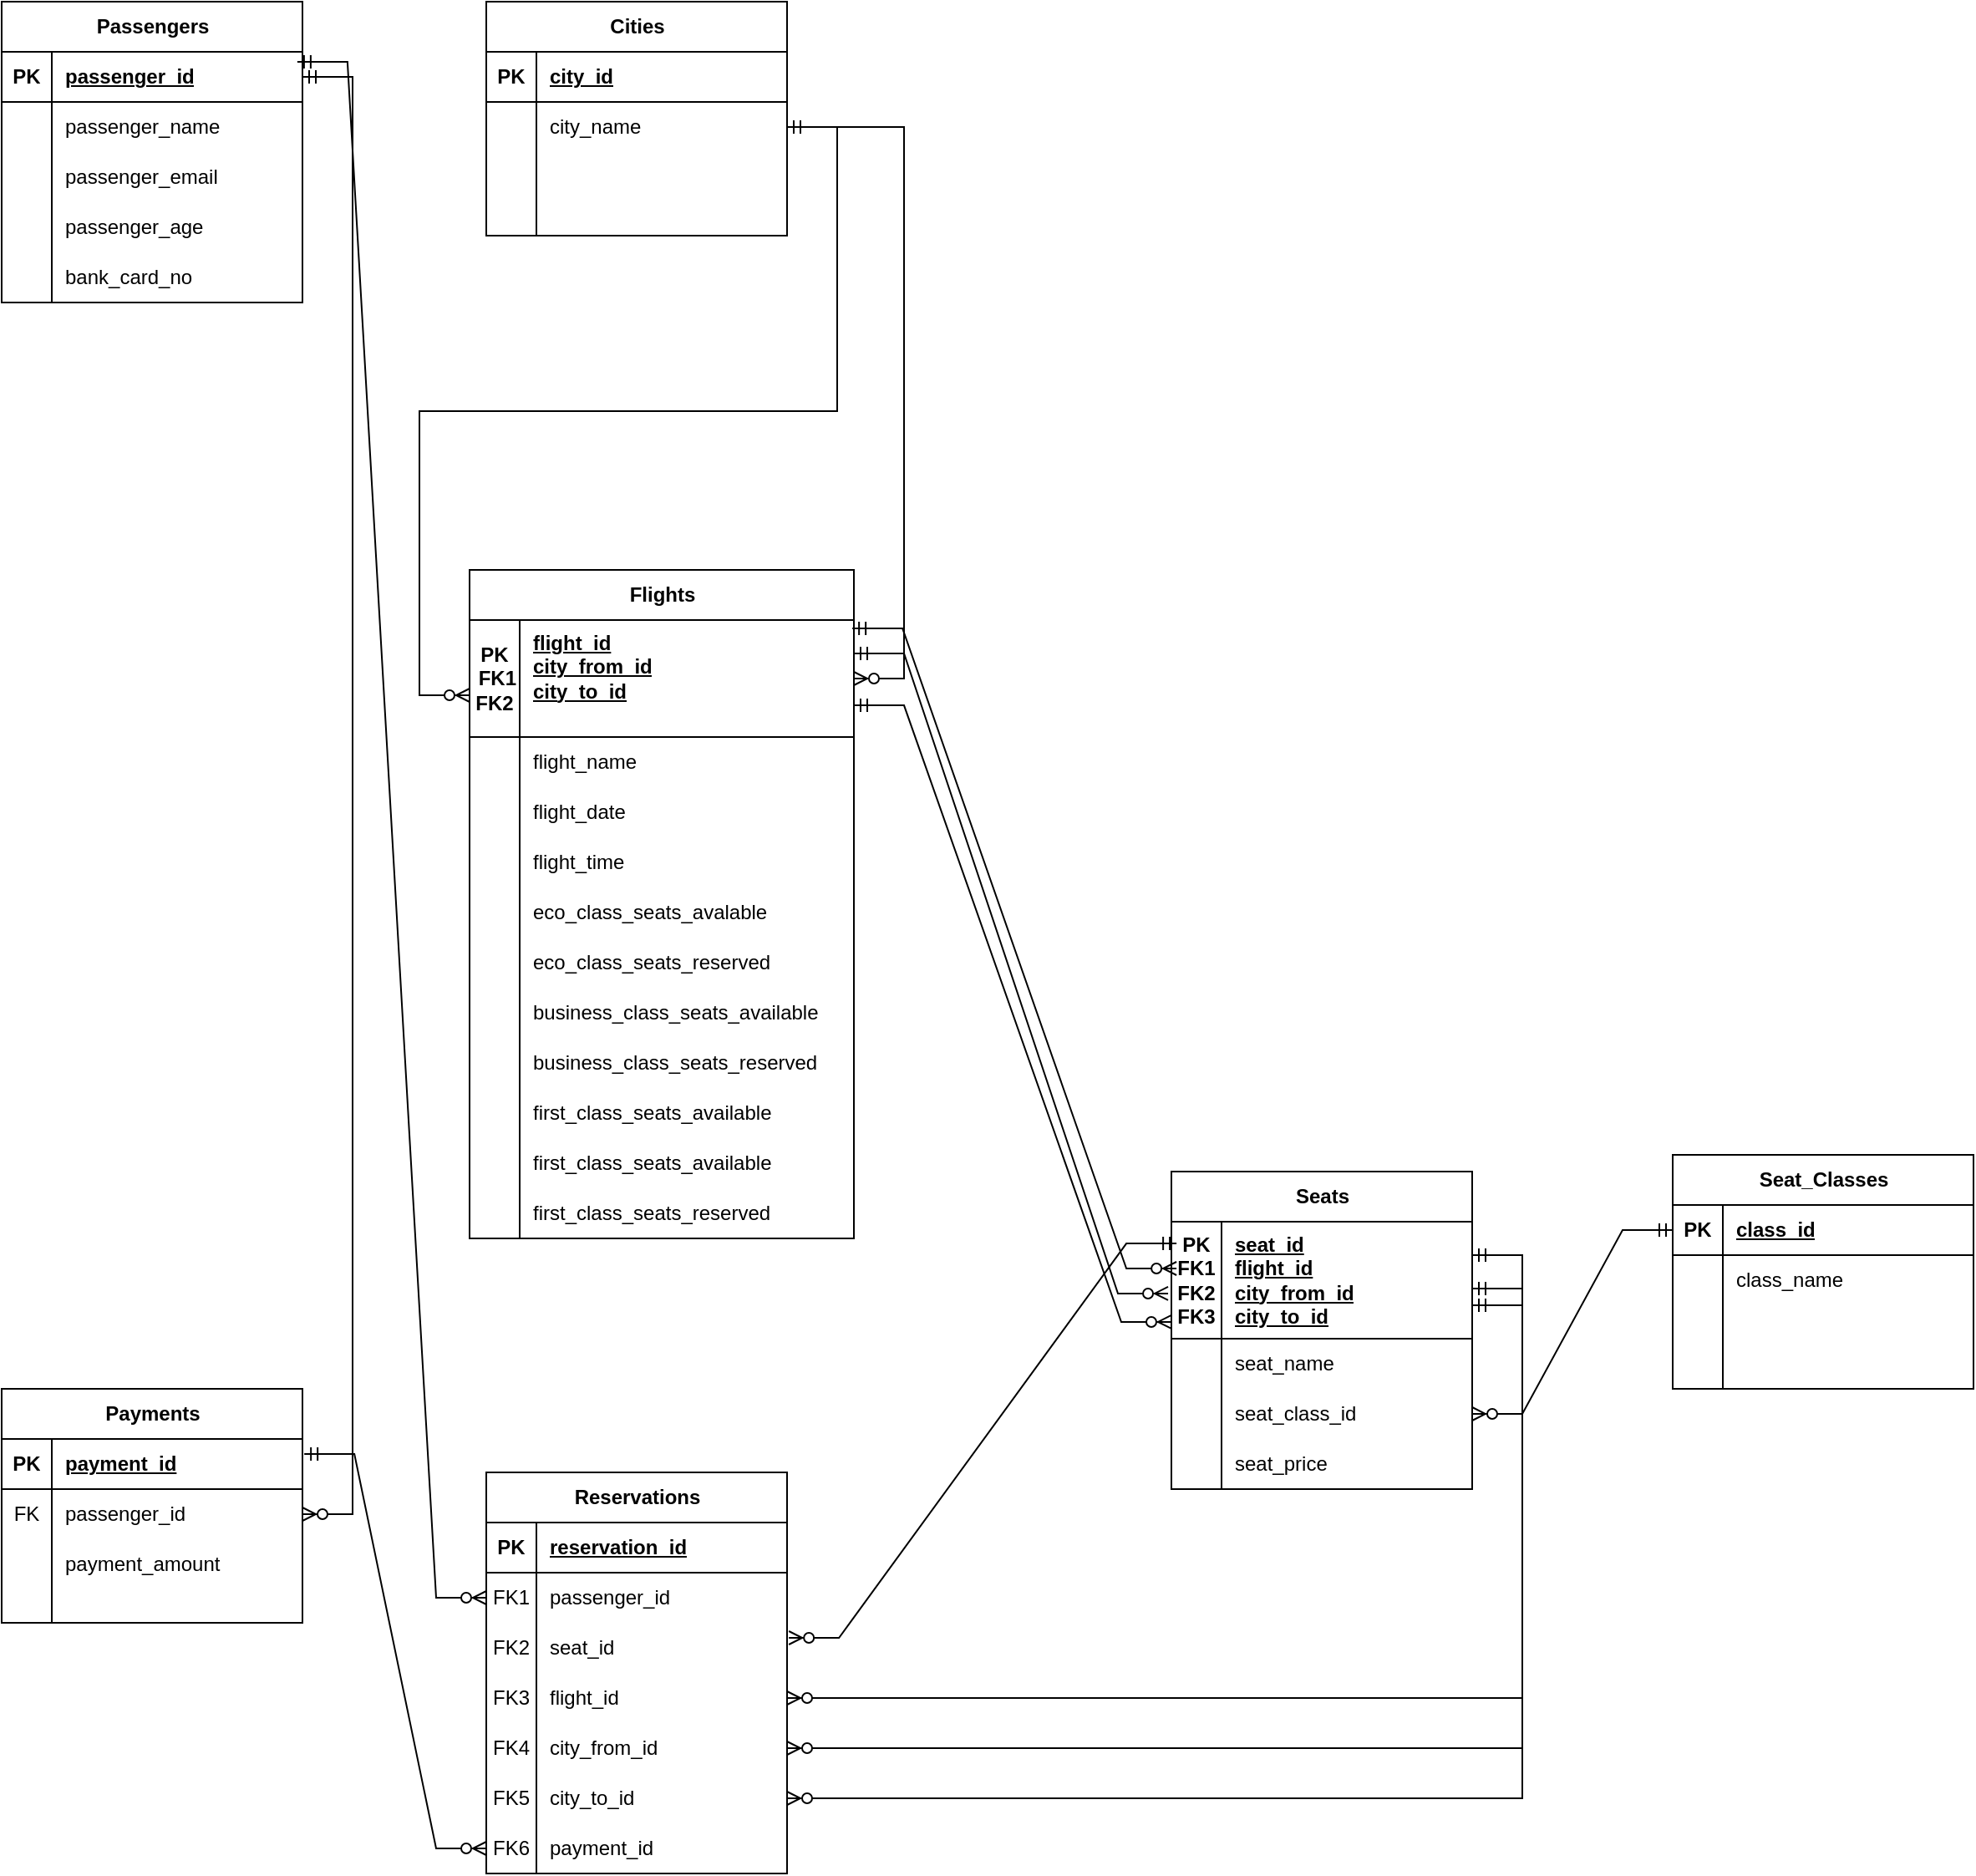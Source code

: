 <mxfile version="27.0.2">
  <diagram name="Page-1" id="3r7e3mEb0aL654JNLQP9">
    <mxGraphModel dx="872" dy="439" grid="1" gridSize="10" guides="1" tooltips="1" connect="1" arrows="1" fold="1" page="1" pageScale="1" pageWidth="850" pageHeight="1100" math="0" shadow="0">
      <root>
        <mxCell id="0" />
        <mxCell id="1" parent="0" />
        <mxCell id="s8QiMAfCmQU-UwYyHq9s-5" value="Passengers" style="shape=table;startSize=30;container=1;collapsible=1;childLayout=tableLayout;fixedRows=1;rowLines=0;fontStyle=1;align=center;resizeLast=1;html=1;" vertex="1" parent="1">
          <mxGeometry x="30" y="50" width="180" height="180" as="geometry" />
        </mxCell>
        <mxCell id="s8QiMAfCmQU-UwYyHq9s-6" value="" style="shape=tableRow;horizontal=0;startSize=0;swimlaneHead=0;swimlaneBody=0;fillColor=none;collapsible=0;dropTarget=0;points=[[0,0.5],[1,0.5]];portConstraint=eastwest;top=0;left=0;right=0;bottom=1;" vertex="1" parent="s8QiMAfCmQU-UwYyHq9s-5">
          <mxGeometry y="30" width="180" height="30" as="geometry" />
        </mxCell>
        <mxCell id="s8QiMAfCmQU-UwYyHq9s-7" value="PK" style="shape=partialRectangle;connectable=0;fillColor=none;top=0;left=0;bottom=0;right=0;fontStyle=1;overflow=hidden;whiteSpace=wrap;html=1;" vertex="1" parent="s8QiMAfCmQU-UwYyHq9s-6">
          <mxGeometry width="30" height="30" as="geometry">
            <mxRectangle width="30" height="30" as="alternateBounds" />
          </mxGeometry>
        </mxCell>
        <mxCell id="s8QiMAfCmQU-UwYyHq9s-8" value="passenger_id" style="shape=partialRectangle;connectable=0;fillColor=none;top=0;left=0;bottom=0;right=0;align=left;spacingLeft=6;fontStyle=5;overflow=hidden;whiteSpace=wrap;html=1;" vertex="1" parent="s8QiMAfCmQU-UwYyHq9s-6">
          <mxGeometry x="30" width="150" height="30" as="geometry">
            <mxRectangle width="150" height="30" as="alternateBounds" />
          </mxGeometry>
        </mxCell>
        <mxCell id="s8QiMAfCmQU-UwYyHq9s-9" value="" style="shape=tableRow;horizontal=0;startSize=0;swimlaneHead=0;swimlaneBody=0;fillColor=none;collapsible=0;dropTarget=0;points=[[0,0.5],[1,0.5]];portConstraint=eastwest;top=0;left=0;right=0;bottom=0;" vertex="1" parent="s8QiMAfCmQU-UwYyHq9s-5">
          <mxGeometry y="60" width="180" height="30" as="geometry" />
        </mxCell>
        <mxCell id="s8QiMAfCmQU-UwYyHq9s-10" value="" style="shape=partialRectangle;connectable=0;fillColor=none;top=0;left=0;bottom=0;right=0;editable=1;overflow=hidden;whiteSpace=wrap;html=1;" vertex="1" parent="s8QiMAfCmQU-UwYyHq9s-9">
          <mxGeometry width="30" height="30" as="geometry">
            <mxRectangle width="30" height="30" as="alternateBounds" />
          </mxGeometry>
        </mxCell>
        <mxCell id="s8QiMAfCmQU-UwYyHq9s-11" value="passenger_name&lt;span style=&quot;white-space: pre;&quot;&gt;&#x9;&lt;/span&gt;" style="shape=partialRectangle;connectable=0;fillColor=none;top=0;left=0;bottom=0;right=0;align=left;spacingLeft=6;overflow=hidden;whiteSpace=wrap;html=1;" vertex="1" parent="s8QiMAfCmQU-UwYyHq9s-9">
          <mxGeometry x="30" width="150" height="30" as="geometry">
            <mxRectangle width="150" height="30" as="alternateBounds" />
          </mxGeometry>
        </mxCell>
        <mxCell id="s8QiMAfCmQU-UwYyHq9s-12" value="" style="shape=tableRow;horizontal=0;startSize=0;swimlaneHead=0;swimlaneBody=0;fillColor=none;collapsible=0;dropTarget=0;points=[[0,0.5],[1,0.5]];portConstraint=eastwest;top=0;left=0;right=0;bottom=0;" vertex="1" parent="s8QiMAfCmQU-UwYyHq9s-5">
          <mxGeometry y="90" width="180" height="30" as="geometry" />
        </mxCell>
        <mxCell id="s8QiMAfCmQU-UwYyHq9s-13" value="" style="shape=partialRectangle;connectable=0;fillColor=none;top=0;left=0;bottom=0;right=0;editable=1;overflow=hidden;whiteSpace=wrap;html=1;" vertex="1" parent="s8QiMAfCmQU-UwYyHq9s-12">
          <mxGeometry width="30" height="30" as="geometry">
            <mxRectangle width="30" height="30" as="alternateBounds" />
          </mxGeometry>
        </mxCell>
        <mxCell id="s8QiMAfCmQU-UwYyHq9s-14" value="passenger_email" style="shape=partialRectangle;connectable=0;fillColor=none;top=0;left=0;bottom=0;right=0;align=left;spacingLeft=6;overflow=hidden;whiteSpace=wrap;html=1;" vertex="1" parent="s8QiMAfCmQU-UwYyHq9s-12">
          <mxGeometry x="30" width="150" height="30" as="geometry">
            <mxRectangle width="150" height="30" as="alternateBounds" />
          </mxGeometry>
        </mxCell>
        <mxCell id="s8QiMAfCmQU-UwYyHq9s-15" value="" style="shape=tableRow;horizontal=0;startSize=0;swimlaneHead=0;swimlaneBody=0;fillColor=none;collapsible=0;dropTarget=0;points=[[0,0.5],[1,0.5]];portConstraint=eastwest;top=0;left=0;right=0;bottom=0;" vertex="1" parent="s8QiMAfCmQU-UwYyHq9s-5">
          <mxGeometry y="120" width="180" height="30" as="geometry" />
        </mxCell>
        <mxCell id="s8QiMAfCmQU-UwYyHq9s-16" value="" style="shape=partialRectangle;connectable=0;fillColor=none;top=0;left=0;bottom=0;right=0;editable=1;overflow=hidden;whiteSpace=wrap;html=1;" vertex="1" parent="s8QiMAfCmQU-UwYyHq9s-15">
          <mxGeometry width="30" height="30" as="geometry">
            <mxRectangle width="30" height="30" as="alternateBounds" />
          </mxGeometry>
        </mxCell>
        <mxCell id="s8QiMAfCmQU-UwYyHq9s-17" value="passenger_age" style="shape=partialRectangle;connectable=0;fillColor=none;top=0;left=0;bottom=0;right=0;align=left;spacingLeft=6;overflow=hidden;whiteSpace=wrap;html=1;" vertex="1" parent="s8QiMAfCmQU-UwYyHq9s-15">
          <mxGeometry x="30" width="150" height="30" as="geometry">
            <mxRectangle width="150" height="30" as="alternateBounds" />
          </mxGeometry>
        </mxCell>
        <mxCell id="s8QiMAfCmQU-UwYyHq9s-18" value="" style="shape=tableRow;horizontal=0;startSize=0;swimlaneHead=0;swimlaneBody=0;fillColor=none;collapsible=0;dropTarget=0;points=[[0,0.5],[1,0.5]];portConstraint=eastwest;top=0;left=0;right=0;bottom=0;" vertex="1" parent="s8QiMAfCmQU-UwYyHq9s-5">
          <mxGeometry y="150" width="180" height="30" as="geometry" />
        </mxCell>
        <mxCell id="s8QiMAfCmQU-UwYyHq9s-19" value="" style="shape=partialRectangle;connectable=0;fillColor=none;top=0;left=0;bottom=0;right=0;editable=1;overflow=hidden;whiteSpace=wrap;html=1;" vertex="1" parent="s8QiMAfCmQU-UwYyHq9s-18">
          <mxGeometry width="30" height="30" as="geometry">
            <mxRectangle width="30" height="30" as="alternateBounds" />
          </mxGeometry>
        </mxCell>
        <mxCell id="s8QiMAfCmQU-UwYyHq9s-20" value="bank_card_no" style="shape=partialRectangle;connectable=0;fillColor=none;top=0;left=0;bottom=0;right=0;align=left;spacingLeft=6;overflow=hidden;whiteSpace=wrap;html=1;" vertex="1" parent="s8QiMAfCmQU-UwYyHq9s-18">
          <mxGeometry x="30" width="150" height="30" as="geometry">
            <mxRectangle width="150" height="30" as="alternateBounds" />
          </mxGeometry>
        </mxCell>
        <mxCell id="s8QiMAfCmQU-UwYyHq9s-21" value="Cities" style="shape=table;startSize=30;container=1;collapsible=1;childLayout=tableLayout;fixedRows=1;rowLines=0;fontStyle=1;align=center;resizeLast=1;html=1;" vertex="1" parent="1">
          <mxGeometry x="320" y="50" width="180" height="140" as="geometry" />
        </mxCell>
        <mxCell id="s8QiMAfCmQU-UwYyHq9s-22" value="" style="shape=tableRow;horizontal=0;startSize=0;swimlaneHead=0;swimlaneBody=0;fillColor=none;collapsible=0;dropTarget=0;points=[[0,0.5],[1,0.5]];portConstraint=eastwest;top=0;left=0;right=0;bottom=1;" vertex="1" parent="s8QiMAfCmQU-UwYyHq9s-21">
          <mxGeometry y="30" width="180" height="30" as="geometry" />
        </mxCell>
        <mxCell id="s8QiMAfCmQU-UwYyHq9s-23" value="PK" style="shape=partialRectangle;connectable=0;fillColor=none;top=0;left=0;bottom=0;right=0;fontStyle=1;overflow=hidden;whiteSpace=wrap;html=1;" vertex="1" parent="s8QiMAfCmQU-UwYyHq9s-22">
          <mxGeometry width="30" height="30" as="geometry">
            <mxRectangle width="30" height="30" as="alternateBounds" />
          </mxGeometry>
        </mxCell>
        <mxCell id="s8QiMAfCmQU-UwYyHq9s-24" value="city_id" style="shape=partialRectangle;connectable=0;fillColor=none;top=0;left=0;bottom=0;right=0;align=left;spacingLeft=6;fontStyle=5;overflow=hidden;whiteSpace=wrap;html=1;" vertex="1" parent="s8QiMAfCmQU-UwYyHq9s-22">
          <mxGeometry x="30" width="150" height="30" as="geometry">
            <mxRectangle width="150" height="30" as="alternateBounds" />
          </mxGeometry>
        </mxCell>
        <mxCell id="s8QiMAfCmQU-UwYyHq9s-25" value="" style="shape=tableRow;horizontal=0;startSize=0;swimlaneHead=0;swimlaneBody=0;fillColor=none;collapsible=0;dropTarget=0;points=[[0,0.5],[1,0.5]];portConstraint=eastwest;top=0;left=0;right=0;bottom=0;" vertex="1" parent="s8QiMAfCmQU-UwYyHq9s-21">
          <mxGeometry y="60" width="180" height="30" as="geometry" />
        </mxCell>
        <mxCell id="s8QiMAfCmQU-UwYyHq9s-26" value="" style="shape=partialRectangle;connectable=0;fillColor=none;top=0;left=0;bottom=0;right=0;editable=1;overflow=hidden;whiteSpace=wrap;html=1;" vertex="1" parent="s8QiMAfCmQU-UwYyHq9s-25">
          <mxGeometry width="30" height="30" as="geometry">
            <mxRectangle width="30" height="30" as="alternateBounds" />
          </mxGeometry>
        </mxCell>
        <mxCell id="s8QiMAfCmQU-UwYyHq9s-27" value="city_name" style="shape=partialRectangle;connectable=0;fillColor=none;top=0;left=0;bottom=0;right=0;align=left;spacingLeft=6;overflow=hidden;whiteSpace=wrap;html=1;" vertex="1" parent="s8QiMAfCmQU-UwYyHq9s-25">
          <mxGeometry x="30" width="150" height="30" as="geometry">
            <mxRectangle width="150" height="30" as="alternateBounds" />
          </mxGeometry>
        </mxCell>
        <mxCell id="s8QiMAfCmQU-UwYyHq9s-28" value="" style="shape=tableRow;horizontal=0;startSize=0;swimlaneHead=0;swimlaneBody=0;fillColor=none;collapsible=0;dropTarget=0;points=[[0,0.5],[1,0.5]];portConstraint=eastwest;top=0;left=0;right=0;bottom=0;" vertex="1" parent="s8QiMAfCmQU-UwYyHq9s-21">
          <mxGeometry y="90" width="180" height="30" as="geometry" />
        </mxCell>
        <mxCell id="s8QiMAfCmQU-UwYyHq9s-29" value="" style="shape=partialRectangle;connectable=0;fillColor=none;top=0;left=0;bottom=0;right=0;editable=1;overflow=hidden;whiteSpace=wrap;html=1;" vertex="1" parent="s8QiMAfCmQU-UwYyHq9s-28">
          <mxGeometry width="30" height="30" as="geometry">
            <mxRectangle width="30" height="30" as="alternateBounds" />
          </mxGeometry>
        </mxCell>
        <mxCell id="s8QiMAfCmQU-UwYyHq9s-30" value="" style="shape=partialRectangle;connectable=0;fillColor=none;top=0;left=0;bottom=0;right=0;align=left;spacingLeft=6;overflow=hidden;whiteSpace=wrap;html=1;" vertex="1" parent="s8QiMAfCmQU-UwYyHq9s-28">
          <mxGeometry x="30" width="150" height="30" as="geometry">
            <mxRectangle width="150" height="30" as="alternateBounds" />
          </mxGeometry>
        </mxCell>
        <mxCell id="s8QiMAfCmQU-UwYyHq9s-31" value="" style="shape=tableRow;horizontal=0;startSize=0;swimlaneHead=0;swimlaneBody=0;fillColor=none;collapsible=0;dropTarget=0;points=[[0,0.5],[1,0.5]];portConstraint=eastwest;top=0;left=0;right=0;bottom=0;" vertex="1" parent="s8QiMAfCmQU-UwYyHq9s-21">
          <mxGeometry y="120" width="180" height="20" as="geometry" />
        </mxCell>
        <mxCell id="s8QiMAfCmQU-UwYyHq9s-32" value="" style="shape=partialRectangle;connectable=0;fillColor=none;top=0;left=0;bottom=0;right=0;editable=1;overflow=hidden;whiteSpace=wrap;html=1;" vertex="1" parent="s8QiMAfCmQU-UwYyHq9s-31">
          <mxGeometry width="30" height="20" as="geometry">
            <mxRectangle width="30" height="20" as="alternateBounds" />
          </mxGeometry>
        </mxCell>
        <mxCell id="s8QiMAfCmQU-UwYyHq9s-33" value="" style="shape=partialRectangle;connectable=0;fillColor=none;top=0;left=0;bottom=0;right=0;align=left;spacingLeft=6;overflow=hidden;whiteSpace=wrap;html=1;" vertex="1" parent="s8QiMAfCmQU-UwYyHq9s-31">
          <mxGeometry x="30" width="150" height="20" as="geometry">
            <mxRectangle width="150" height="20" as="alternateBounds" />
          </mxGeometry>
        </mxCell>
        <mxCell id="s8QiMAfCmQU-UwYyHq9s-34" value="Payments" style="shape=table;startSize=30;container=1;collapsible=1;childLayout=tableLayout;fixedRows=1;rowLines=0;fontStyle=1;align=center;resizeLast=1;html=1;" vertex="1" parent="1">
          <mxGeometry x="30" y="880" width="180" height="140" as="geometry" />
        </mxCell>
        <mxCell id="s8QiMAfCmQU-UwYyHq9s-35" value="" style="shape=tableRow;horizontal=0;startSize=0;swimlaneHead=0;swimlaneBody=0;fillColor=none;collapsible=0;dropTarget=0;points=[[0,0.5],[1,0.5]];portConstraint=eastwest;top=0;left=0;right=0;bottom=1;" vertex="1" parent="s8QiMAfCmQU-UwYyHq9s-34">
          <mxGeometry y="30" width="180" height="30" as="geometry" />
        </mxCell>
        <mxCell id="s8QiMAfCmQU-UwYyHq9s-36" value="PK" style="shape=partialRectangle;connectable=0;fillColor=none;top=0;left=0;bottom=0;right=0;fontStyle=1;overflow=hidden;whiteSpace=wrap;html=1;" vertex="1" parent="s8QiMAfCmQU-UwYyHq9s-35">
          <mxGeometry width="30" height="30" as="geometry">
            <mxRectangle width="30" height="30" as="alternateBounds" />
          </mxGeometry>
        </mxCell>
        <mxCell id="s8QiMAfCmQU-UwYyHq9s-37" value="payment_id" style="shape=partialRectangle;connectable=0;fillColor=none;top=0;left=0;bottom=0;right=0;align=left;spacingLeft=6;fontStyle=5;overflow=hidden;whiteSpace=wrap;html=1;" vertex="1" parent="s8QiMAfCmQU-UwYyHq9s-35">
          <mxGeometry x="30" width="150" height="30" as="geometry">
            <mxRectangle width="150" height="30" as="alternateBounds" />
          </mxGeometry>
        </mxCell>
        <mxCell id="s8QiMAfCmQU-UwYyHq9s-38" value="" style="shape=tableRow;horizontal=0;startSize=0;swimlaneHead=0;swimlaneBody=0;fillColor=none;collapsible=0;dropTarget=0;points=[[0,0.5],[1,0.5]];portConstraint=eastwest;top=0;left=0;right=0;bottom=0;" vertex="1" parent="s8QiMAfCmQU-UwYyHq9s-34">
          <mxGeometry y="60" width="180" height="30" as="geometry" />
        </mxCell>
        <mxCell id="s8QiMAfCmQU-UwYyHq9s-39" value="FK" style="shape=partialRectangle;connectable=0;fillColor=none;top=0;left=0;bottom=0;right=0;editable=1;overflow=hidden;whiteSpace=wrap;html=1;" vertex="1" parent="s8QiMAfCmQU-UwYyHq9s-38">
          <mxGeometry width="30" height="30" as="geometry">
            <mxRectangle width="30" height="30" as="alternateBounds" />
          </mxGeometry>
        </mxCell>
        <mxCell id="s8QiMAfCmQU-UwYyHq9s-40" value="passenger_id" style="shape=partialRectangle;connectable=0;fillColor=none;top=0;left=0;bottom=0;right=0;align=left;spacingLeft=6;overflow=hidden;whiteSpace=wrap;html=1;" vertex="1" parent="s8QiMAfCmQU-UwYyHq9s-38">
          <mxGeometry x="30" width="150" height="30" as="geometry">
            <mxRectangle width="150" height="30" as="alternateBounds" />
          </mxGeometry>
        </mxCell>
        <mxCell id="s8QiMAfCmQU-UwYyHq9s-41" value="" style="shape=tableRow;horizontal=0;startSize=0;swimlaneHead=0;swimlaneBody=0;fillColor=none;collapsible=0;dropTarget=0;points=[[0,0.5],[1,0.5]];portConstraint=eastwest;top=0;left=0;right=0;bottom=0;" vertex="1" parent="s8QiMAfCmQU-UwYyHq9s-34">
          <mxGeometry y="90" width="180" height="30" as="geometry" />
        </mxCell>
        <mxCell id="s8QiMAfCmQU-UwYyHq9s-42" value="" style="shape=partialRectangle;connectable=0;fillColor=none;top=0;left=0;bottom=0;right=0;editable=1;overflow=hidden;whiteSpace=wrap;html=1;" vertex="1" parent="s8QiMAfCmQU-UwYyHq9s-41">
          <mxGeometry width="30" height="30" as="geometry">
            <mxRectangle width="30" height="30" as="alternateBounds" />
          </mxGeometry>
        </mxCell>
        <mxCell id="s8QiMAfCmQU-UwYyHq9s-43" value="payment_amount" style="shape=partialRectangle;connectable=0;fillColor=none;top=0;left=0;bottom=0;right=0;align=left;spacingLeft=6;overflow=hidden;whiteSpace=wrap;html=1;" vertex="1" parent="s8QiMAfCmQU-UwYyHq9s-41">
          <mxGeometry x="30" width="150" height="30" as="geometry">
            <mxRectangle width="150" height="30" as="alternateBounds" />
          </mxGeometry>
        </mxCell>
        <mxCell id="s8QiMAfCmQU-UwYyHq9s-44" value="" style="shape=tableRow;horizontal=0;startSize=0;swimlaneHead=0;swimlaneBody=0;fillColor=none;collapsible=0;dropTarget=0;points=[[0,0.5],[1,0.5]];portConstraint=eastwest;top=0;left=0;right=0;bottom=0;" vertex="1" parent="s8QiMAfCmQU-UwYyHq9s-34">
          <mxGeometry y="120" width="180" height="20" as="geometry" />
        </mxCell>
        <mxCell id="s8QiMAfCmQU-UwYyHq9s-45" value="" style="shape=partialRectangle;connectable=0;fillColor=none;top=0;left=0;bottom=0;right=0;editable=1;overflow=hidden;whiteSpace=wrap;html=1;" vertex="1" parent="s8QiMAfCmQU-UwYyHq9s-44">
          <mxGeometry width="30" height="20" as="geometry">
            <mxRectangle width="30" height="20" as="alternateBounds" />
          </mxGeometry>
        </mxCell>
        <mxCell id="s8QiMAfCmQU-UwYyHq9s-46" value="" style="shape=partialRectangle;connectable=0;fillColor=none;top=0;left=0;bottom=0;right=0;align=left;spacingLeft=6;overflow=hidden;whiteSpace=wrap;html=1;" vertex="1" parent="s8QiMAfCmQU-UwYyHq9s-44">
          <mxGeometry x="30" width="150" height="20" as="geometry">
            <mxRectangle width="150" height="20" as="alternateBounds" />
          </mxGeometry>
        </mxCell>
        <mxCell id="s8QiMAfCmQU-UwYyHq9s-47" value="Seat_Classes" style="shape=table;startSize=30;container=1;collapsible=1;childLayout=tableLayout;fixedRows=1;rowLines=0;fontStyle=1;align=center;resizeLast=1;html=1;" vertex="1" parent="1">
          <mxGeometry x="1030" y="740" width="180" height="140" as="geometry" />
        </mxCell>
        <mxCell id="s8QiMAfCmQU-UwYyHq9s-48" value="" style="shape=tableRow;horizontal=0;startSize=0;swimlaneHead=0;swimlaneBody=0;fillColor=none;collapsible=0;dropTarget=0;points=[[0,0.5],[1,0.5]];portConstraint=eastwest;top=0;left=0;right=0;bottom=1;" vertex="1" parent="s8QiMAfCmQU-UwYyHq9s-47">
          <mxGeometry y="30" width="180" height="30" as="geometry" />
        </mxCell>
        <mxCell id="s8QiMAfCmQU-UwYyHq9s-49" value="PK" style="shape=partialRectangle;connectable=0;fillColor=none;top=0;left=0;bottom=0;right=0;fontStyle=1;overflow=hidden;whiteSpace=wrap;html=1;" vertex="1" parent="s8QiMAfCmQU-UwYyHq9s-48">
          <mxGeometry width="30" height="30" as="geometry">
            <mxRectangle width="30" height="30" as="alternateBounds" />
          </mxGeometry>
        </mxCell>
        <mxCell id="s8QiMAfCmQU-UwYyHq9s-50" value="class_id" style="shape=partialRectangle;connectable=0;fillColor=none;top=0;left=0;bottom=0;right=0;align=left;spacingLeft=6;fontStyle=5;overflow=hidden;whiteSpace=wrap;html=1;" vertex="1" parent="s8QiMAfCmQU-UwYyHq9s-48">
          <mxGeometry x="30" width="150" height="30" as="geometry">
            <mxRectangle width="150" height="30" as="alternateBounds" />
          </mxGeometry>
        </mxCell>
        <mxCell id="s8QiMAfCmQU-UwYyHq9s-51" value="" style="shape=tableRow;horizontal=0;startSize=0;swimlaneHead=0;swimlaneBody=0;fillColor=none;collapsible=0;dropTarget=0;points=[[0,0.5],[1,0.5]];portConstraint=eastwest;top=0;left=0;right=0;bottom=0;" vertex="1" parent="s8QiMAfCmQU-UwYyHq9s-47">
          <mxGeometry y="60" width="180" height="30" as="geometry" />
        </mxCell>
        <mxCell id="s8QiMAfCmQU-UwYyHq9s-52" value="" style="shape=partialRectangle;connectable=0;fillColor=none;top=0;left=0;bottom=0;right=0;editable=1;overflow=hidden;whiteSpace=wrap;html=1;" vertex="1" parent="s8QiMAfCmQU-UwYyHq9s-51">
          <mxGeometry width="30" height="30" as="geometry">
            <mxRectangle width="30" height="30" as="alternateBounds" />
          </mxGeometry>
        </mxCell>
        <mxCell id="s8QiMAfCmQU-UwYyHq9s-53" value="class_name" style="shape=partialRectangle;connectable=0;fillColor=none;top=0;left=0;bottom=0;right=0;align=left;spacingLeft=6;overflow=hidden;whiteSpace=wrap;html=1;" vertex="1" parent="s8QiMAfCmQU-UwYyHq9s-51">
          <mxGeometry x="30" width="150" height="30" as="geometry">
            <mxRectangle width="150" height="30" as="alternateBounds" />
          </mxGeometry>
        </mxCell>
        <mxCell id="s8QiMAfCmQU-UwYyHq9s-54" value="" style="shape=tableRow;horizontal=0;startSize=0;swimlaneHead=0;swimlaneBody=0;fillColor=none;collapsible=0;dropTarget=0;points=[[0,0.5],[1,0.5]];portConstraint=eastwest;top=0;left=0;right=0;bottom=0;" vertex="1" parent="s8QiMAfCmQU-UwYyHq9s-47">
          <mxGeometry y="90" width="180" height="30" as="geometry" />
        </mxCell>
        <mxCell id="s8QiMAfCmQU-UwYyHq9s-55" value="" style="shape=partialRectangle;connectable=0;fillColor=none;top=0;left=0;bottom=0;right=0;editable=1;overflow=hidden;whiteSpace=wrap;html=1;" vertex="1" parent="s8QiMAfCmQU-UwYyHq9s-54">
          <mxGeometry width="30" height="30" as="geometry">
            <mxRectangle width="30" height="30" as="alternateBounds" />
          </mxGeometry>
        </mxCell>
        <mxCell id="s8QiMAfCmQU-UwYyHq9s-56" value="" style="shape=partialRectangle;connectable=0;fillColor=none;top=0;left=0;bottom=0;right=0;align=left;spacingLeft=6;overflow=hidden;whiteSpace=wrap;html=1;" vertex="1" parent="s8QiMAfCmQU-UwYyHq9s-54">
          <mxGeometry x="30" width="150" height="30" as="geometry">
            <mxRectangle width="150" height="30" as="alternateBounds" />
          </mxGeometry>
        </mxCell>
        <mxCell id="s8QiMAfCmQU-UwYyHq9s-57" value="" style="shape=tableRow;horizontal=0;startSize=0;swimlaneHead=0;swimlaneBody=0;fillColor=none;collapsible=0;dropTarget=0;points=[[0,0.5],[1,0.5]];portConstraint=eastwest;top=0;left=0;right=0;bottom=0;" vertex="1" parent="s8QiMAfCmQU-UwYyHq9s-47">
          <mxGeometry y="120" width="180" height="20" as="geometry" />
        </mxCell>
        <mxCell id="s8QiMAfCmQU-UwYyHq9s-58" value="" style="shape=partialRectangle;connectable=0;fillColor=none;top=0;left=0;bottom=0;right=0;editable=1;overflow=hidden;whiteSpace=wrap;html=1;" vertex="1" parent="s8QiMAfCmQU-UwYyHq9s-57">
          <mxGeometry width="30" height="20" as="geometry">
            <mxRectangle width="30" height="20" as="alternateBounds" />
          </mxGeometry>
        </mxCell>
        <mxCell id="s8QiMAfCmQU-UwYyHq9s-59" value="" style="shape=partialRectangle;connectable=0;fillColor=none;top=0;left=0;bottom=0;right=0;align=left;spacingLeft=6;overflow=hidden;whiteSpace=wrap;html=1;" vertex="1" parent="s8QiMAfCmQU-UwYyHq9s-57">
          <mxGeometry x="30" width="150" height="20" as="geometry">
            <mxRectangle width="150" height="20" as="alternateBounds" />
          </mxGeometry>
        </mxCell>
        <mxCell id="s8QiMAfCmQU-UwYyHq9s-60" value="Flights" style="shape=table;startSize=30;container=1;collapsible=1;childLayout=tableLayout;fixedRows=1;rowLines=0;fontStyle=1;align=center;resizeLast=1;html=1;" vertex="1" parent="1">
          <mxGeometry x="310" y="390" width="230" height="400" as="geometry" />
        </mxCell>
        <mxCell id="s8QiMAfCmQU-UwYyHq9s-61" value="" style="shape=tableRow;horizontal=0;startSize=0;swimlaneHead=0;swimlaneBody=0;fillColor=none;collapsible=0;dropTarget=0;points=[[0,0.5],[1,0.5]];portConstraint=eastwest;top=0;left=0;right=0;bottom=1;" vertex="1" parent="s8QiMAfCmQU-UwYyHq9s-60">
          <mxGeometry y="30" width="230" height="70" as="geometry" />
        </mxCell>
        <mxCell id="s8QiMAfCmQU-UwYyHq9s-62" value="PK&lt;div&gt;&lt;span style=&quot;background-color: transparent; color: light-dark(rgb(0, 0, 0), rgb(255, 255, 255));&quot;&gt;&amp;nbsp;FK1&lt;/span&gt;&lt;/div&gt;&lt;div&gt;FK2&lt;/div&gt;" style="shape=partialRectangle;connectable=0;fillColor=none;top=0;left=0;bottom=0;right=0;fontStyle=1;overflow=hidden;whiteSpace=wrap;html=1;" vertex="1" parent="s8QiMAfCmQU-UwYyHq9s-61">
          <mxGeometry width="30" height="70" as="geometry">
            <mxRectangle width="30" height="70" as="alternateBounds" />
          </mxGeometry>
        </mxCell>
        <mxCell id="s8QiMAfCmQU-UwYyHq9s-63" value="flight_id&lt;div&gt;&lt;div&gt;city_from_id&lt;/div&gt;&lt;div&gt;city_to_id&lt;/div&gt;&lt;div&gt;&lt;br&gt;&lt;/div&gt;&lt;/div&gt;" style="shape=partialRectangle;connectable=0;fillColor=none;top=0;left=0;bottom=0;right=0;align=left;spacingLeft=6;fontStyle=5;overflow=hidden;whiteSpace=wrap;html=1;" vertex="1" parent="s8QiMAfCmQU-UwYyHq9s-61">
          <mxGeometry x="30" width="200" height="70" as="geometry">
            <mxRectangle width="200" height="70" as="alternateBounds" />
          </mxGeometry>
        </mxCell>
        <mxCell id="s8QiMAfCmQU-UwYyHq9s-64" value="" style="shape=tableRow;horizontal=0;startSize=0;swimlaneHead=0;swimlaneBody=0;fillColor=none;collapsible=0;dropTarget=0;points=[[0,0.5],[1,0.5]];portConstraint=eastwest;top=0;left=0;right=0;bottom=0;" vertex="1" parent="s8QiMAfCmQU-UwYyHq9s-60">
          <mxGeometry y="100" width="230" height="30" as="geometry" />
        </mxCell>
        <mxCell id="s8QiMAfCmQU-UwYyHq9s-65" value="" style="shape=partialRectangle;connectable=0;fillColor=none;top=0;left=0;bottom=0;right=0;editable=1;overflow=hidden;whiteSpace=wrap;html=1;" vertex="1" parent="s8QiMAfCmQU-UwYyHq9s-64">
          <mxGeometry width="30" height="30" as="geometry">
            <mxRectangle width="30" height="30" as="alternateBounds" />
          </mxGeometry>
        </mxCell>
        <mxCell id="s8QiMAfCmQU-UwYyHq9s-66" value="flight_name" style="shape=partialRectangle;connectable=0;fillColor=none;top=0;left=0;bottom=0;right=0;align=left;spacingLeft=6;overflow=hidden;whiteSpace=wrap;html=1;" vertex="1" parent="s8QiMAfCmQU-UwYyHq9s-64">
          <mxGeometry x="30" width="200" height="30" as="geometry">
            <mxRectangle width="200" height="30" as="alternateBounds" />
          </mxGeometry>
        </mxCell>
        <mxCell id="s8QiMAfCmQU-UwYyHq9s-67" value="" style="shape=tableRow;horizontal=0;startSize=0;swimlaneHead=0;swimlaneBody=0;fillColor=none;collapsible=0;dropTarget=0;points=[[0,0.5],[1,0.5]];portConstraint=eastwest;top=0;left=0;right=0;bottom=0;" vertex="1" parent="s8QiMAfCmQU-UwYyHq9s-60">
          <mxGeometry y="130" width="230" height="30" as="geometry" />
        </mxCell>
        <mxCell id="s8QiMAfCmQU-UwYyHq9s-68" value="" style="shape=partialRectangle;connectable=0;fillColor=none;top=0;left=0;bottom=0;right=0;editable=1;overflow=hidden;whiteSpace=wrap;html=1;" vertex="1" parent="s8QiMAfCmQU-UwYyHq9s-67">
          <mxGeometry width="30" height="30" as="geometry">
            <mxRectangle width="30" height="30" as="alternateBounds" />
          </mxGeometry>
        </mxCell>
        <mxCell id="s8QiMAfCmQU-UwYyHq9s-69" value="flight_date" style="shape=partialRectangle;connectable=0;fillColor=none;top=0;left=0;bottom=0;right=0;align=left;spacingLeft=6;overflow=hidden;whiteSpace=wrap;html=1;" vertex="1" parent="s8QiMAfCmQU-UwYyHq9s-67">
          <mxGeometry x="30" width="200" height="30" as="geometry">
            <mxRectangle width="200" height="30" as="alternateBounds" />
          </mxGeometry>
        </mxCell>
        <mxCell id="s8QiMAfCmQU-UwYyHq9s-70" value="" style="shape=tableRow;horizontal=0;startSize=0;swimlaneHead=0;swimlaneBody=0;fillColor=none;collapsible=0;dropTarget=0;points=[[0,0.5],[1,0.5]];portConstraint=eastwest;top=0;left=0;right=0;bottom=0;" vertex="1" parent="s8QiMAfCmQU-UwYyHq9s-60">
          <mxGeometry y="160" width="230" height="30" as="geometry" />
        </mxCell>
        <mxCell id="s8QiMAfCmQU-UwYyHq9s-71" value="" style="shape=partialRectangle;connectable=0;fillColor=none;top=0;left=0;bottom=0;right=0;editable=1;overflow=hidden;whiteSpace=wrap;html=1;" vertex="1" parent="s8QiMAfCmQU-UwYyHq9s-70">
          <mxGeometry width="30" height="30" as="geometry">
            <mxRectangle width="30" height="30" as="alternateBounds" />
          </mxGeometry>
        </mxCell>
        <mxCell id="s8QiMAfCmQU-UwYyHq9s-72" value="flight_time" style="shape=partialRectangle;connectable=0;fillColor=none;top=0;left=0;bottom=0;right=0;align=left;spacingLeft=6;overflow=hidden;whiteSpace=wrap;html=1;" vertex="1" parent="s8QiMAfCmQU-UwYyHq9s-70">
          <mxGeometry x="30" width="200" height="30" as="geometry">
            <mxRectangle width="200" height="30" as="alternateBounds" />
          </mxGeometry>
        </mxCell>
        <mxCell id="s8QiMAfCmQU-UwYyHq9s-73" value="" style="shape=tableRow;horizontal=0;startSize=0;swimlaneHead=0;swimlaneBody=0;fillColor=none;collapsible=0;dropTarget=0;points=[[0,0.5],[1,0.5]];portConstraint=eastwest;top=0;left=0;right=0;bottom=0;" vertex="1" parent="s8QiMAfCmQU-UwYyHq9s-60">
          <mxGeometry y="190" width="230" height="30" as="geometry" />
        </mxCell>
        <mxCell id="s8QiMAfCmQU-UwYyHq9s-74" value="" style="shape=partialRectangle;connectable=0;fillColor=none;top=0;left=0;bottom=0;right=0;editable=1;overflow=hidden;whiteSpace=wrap;html=1;" vertex="1" parent="s8QiMAfCmQU-UwYyHq9s-73">
          <mxGeometry width="30" height="30" as="geometry">
            <mxRectangle width="30" height="30" as="alternateBounds" />
          </mxGeometry>
        </mxCell>
        <mxCell id="s8QiMAfCmQU-UwYyHq9s-75" value="eco_class_seats_avalable" style="shape=partialRectangle;connectable=0;fillColor=none;top=0;left=0;bottom=0;right=0;align=left;spacingLeft=6;overflow=hidden;whiteSpace=wrap;html=1;" vertex="1" parent="s8QiMAfCmQU-UwYyHq9s-73">
          <mxGeometry x="30" width="200" height="30" as="geometry">
            <mxRectangle width="200" height="30" as="alternateBounds" />
          </mxGeometry>
        </mxCell>
        <mxCell id="s8QiMAfCmQU-UwYyHq9s-92" value="" style="shape=tableRow;horizontal=0;startSize=0;swimlaneHead=0;swimlaneBody=0;fillColor=none;collapsible=0;dropTarget=0;points=[[0,0.5],[1,0.5]];portConstraint=eastwest;top=0;left=0;right=0;bottom=0;" vertex="1" parent="s8QiMAfCmQU-UwYyHq9s-60">
          <mxGeometry y="220" width="230" height="30" as="geometry" />
        </mxCell>
        <mxCell id="s8QiMAfCmQU-UwYyHq9s-93" value="" style="shape=partialRectangle;connectable=0;fillColor=none;top=0;left=0;bottom=0;right=0;editable=1;overflow=hidden;whiteSpace=wrap;html=1;" vertex="1" parent="s8QiMAfCmQU-UwYyHq9s-92">
          <mxGeometry width="30" height="30" as="geometry">
            <mxRectangle width="30" height="30" as="alternateBounds" />
          </mxGeometry>
        </mxCell>
        <mxCell id="s8QiMAfCmQU-UwYyHq9s-94" value="eco_class_seats_reserved" style="shape=partialRectangle;connectable=0;fillColor=none;top=0;left=0;bottom=0;right=0;align=left;spacingLeft=6;overflow=hidden;whiteSpace=wrap;html=1;" vertex="1" parent="s8QiMAfCmQU-UwYyHq9s-92">
          <mxGeometry x="30" width="200" height="30" as="geometry">
            <mxRectangle width="200" height="30" as="alternateBounds" />
          </mxGeometry>
        </mxCell>
        <mxCell id="s8QiMAfCmQU-UwYyHq9s-95" value="" style="shape=tableRow;horizontal=0;startSize=0;swimlaneHead=0;swimlaneBody=0;fillColor=none;collapsible=0;dropTarget=0;points=[[0,0.5],[1,0.5]];portConstraint=eastwest;top=0;left=0;right=0;bottom=0;" vertex="1" parent="s8QiMAfCmQU-UwYyHq9s-60">
          <mxGeometry y="250" width="230" height="30" as="geometry" />
        </mxCell>
        <mxCell id="s8QiMAfCmQU-UwYyHq9s-96" value="" style="shape=partialRectangle;connectable=0;fillColor=none;top=0;left=0;bottom=0;right=0;editable=1;overflow=hidden;whiteSpace=wrap;html=1;" vertex="1" parent="s8QiMAfCmQU-UwYyHq9s-95">
          <mxGeometry width="30" height="30" as="geometry">
            <mxRectangle width="30" height="30" as="alternateBounds" />
          </mxGeometry>
        </mxCell>
        <mxCell id="s8QiMAfCmQU-UwYyHq9s-97" value="business_class_seats_available" style="shape=partialRectangle;connectable=0;fillColor=none;top=0;left=0;bottom=0;right=0;align=left;spacingLeft=6;overflow=hidden;whiteSpace=wrap;html=1;" vertex="1" parent="s8QiMAfCmQU-UwYyHq9s-95">
          <mxGeometry x="30" width="200" height="30" as="geometry">
            <mxRectangle width="200" height="30" as="alternateBounds" />
          </mxGeometry>
        </mxCell>
        <mxCell id="s8QiMAfCmQU-UwYyHq9s-98" value="" style="shape=tableRow;horizontal=0;startSize=0;swimlaneHead=0;swimlaneBody=0;fillColor=none;collapsible=0;dropTarget=0;points=[[0,0.5],[1,0.5]];portConstraint=eastwest;top=0;left=0;right=0;bottom=0;" vertex="1" parent="s8QiMAfCmQU-UwYyHq9s-60">
          <mxGeometry y="280" width="230" height="30" as="geometry" />
        </mxCell>
        <mxCell id="s8QiMAfCmQU-UwYyHq9s-99" value="" style="shape=partialRectangle;connectable=0;fillColor=none;top=0;left=0;bottom=0;right=0;editable=1;overflow=hidden;whiteSpace=wrap;html=1;" vertex="1" parent="s8QiMAfCmQU-UwYyHq9s-98">
          <mxGeometry width="30" height="30" as="geometry">
            <mxRectangle width="30" height="30" as="alternateBounds" />
          </mxGeometry>
        </mxCell>
        <mxCell id="s8QiMAfCmQU-UwYyHq9s-100" value="business_class_seats_reserved" style="shape=partialRectangle;connectable=0;fillColor=none;top=0;left=0;bottom=0;right=0;align=left;spacingLeft=6;overflow=hidden;whiteSpace=wrap;html=1;" vertex="1" parent="s8QiMAfCmQU-UwYyHq9s-98">
          <mxGeometry x="30" width="200" height="30" as="geometry">
            <mxRectangle width="200" height="30" as="alternateBounds" />
          </mxGeometry>
        </mxCell>
        <mxCell id="s8QiMAfCmQU-UwYyHq9s-148" value="" style="shape=tableRow;horizontal=0;startSize=0;swimlaneHead=0;swimlaneBody=0;fillColor=none;collapsible=0;dropTarget=0;points=[[0,0.5],[1,0.5]];portConstraint=eastwest;top=0;left=0;right=0;bottom=0;" vertex="1" parent="s8QiMAfCmQU-UwYyHq9s-60">
          <mxGeometry y="310" width="230" height="30" as="geometry" />
        </mxCell>
        <mxCell id="s8QiMAfCmQU-UwYyHq9s-149" value="" style="shape=partialRectangle;connectable=0;fillColor=none;top=0;left=0;bottom=0;right=0;editable=1;overflow=hidden;whiteSpace=wrap;html=1;" vertex="1" parent="s8QiMAfCmQU-UwYyHq9s-148">
          <mxGeometry width="30" height="30" as="geometry">
            <mxRectangle width="30" height="30" as="alternateBounds" />
          </mxGeometry>
        </mxCell>
        <mxCell id="s8QiMAfCmQU-UwYyHq9s-150" value="first_class_seats_available" style="shape=partialRectangle;connectable=0;fillColor=none;top=0;left=0;bottom=0;right=0;align=left;spacingLeft=6;overflow=hidden;whiteSpace=wrap;html=1;" vertex="1" parent="s8QiMAfCmQU-UwYyHq9s-148">
          <mxGeometry x="30" width="200" height="30" as="geometry">
            <mxRectangle width="200" height="30" as="alternateBounds" />
          </mxGeometry>
        </mxCell>
        <mxCell id="s8QiMAfCmQU-UwYyHq9s-101" value="" style="shape=tableRow;horizontal=0;startSize=0;swimlaneHead=0;swimlaneBody=0;fillColor=none;collapsible=0;dropTarget=0;points=[[0,0.5],[1,0.5]];portConstraint=eastwest;top=0;left=0;right=0;bottom=0;" vertex="1" parent="s8QiMAfCmQU-UwYyHq9s-60">
          <mxGeometry y="340" width="230" height="30" as="geometry" />
        </mxCell>
        <mxCell id="s8QiMAfCmQU-UwYyHq9s-102" value="" style="shape=partialRectangle;connectable=0;fillColor=none;top=0;left=0;bottom=0;right=0;editable=1;overflow=hidden;whiteSpace=wrap;html=1;" vertex="1" parent="s8QiMAfCmQU-UwYyHq9s-101">
          <mxGeometry width="30" height="30" as="geometry">
            <mxRectangle width="30" height="30" as="alternateBounds" />
          </mxGeometry>
        </mxCell>
        <mxCell id="s8QiMAfCmQU-UwYyHq9s-103" value="first_class_seats_available" style="shape=partialRectangle;connectable=0;fillColor=none;top=0;left=0;bottom=0;right=0;align=left;spacingLeft=6;overflow=hidden;whiteSpace=wrap;html=1;" vertex="1" parent="s8QiMAfCmQU-UwYyHq9s-101">
          <mxGeometry x="30" width="200" height="30" as="geometry">
            <mxRectangle width="200" height="30" as="alternateBounds" />
          </mxGeometry>
        </mxCell>
        <mxCell id="s8QiMAfCmQU-UwYyHq9s-104" value="" style="shape=tableRow;horizontal=0;startSize=0;swimlaneHead=0;swimlaneBody=0;fillColor=none;collapsible=0;dropTarget=0;points=[[0,0.5],[1,0.5]];portConstraint=eastwest;top=0;left=0;right=0;bottom=0;" vertex="1" parent="s8QiMAfCmQU-UwYyHq9s-60">
          <mxGeometry y="370" width="230" height="30" as="geometry" />
        </mxCell>
        <mxCell id="s8QiMAfCmQU-UwYyHq9s-105" value="" style="shape=partialRectangle;connectable=0;fillColor=none;top=0;left=0;bottom=0;right=0;editable=1;overflow=hidden;whiteSpace=wrap;html=1;" vertex="1" parent="s8QiMAfCmQU-UwYyHq9s-104">
          <mxGeometry width="30" height="30" as="geometry">
            <mxRectangle width="30" height="30" as="alternateBounds" />
          </mxGeometry>
        </mxCell>
        <mxCell id="s8QiMAfCmQU-UwYyHq9s-106" value="first_class_seats_reserved" style="shape=partialRectangle;connectable=0;fillColor=none;top=0;left=0;bottom=0;right=0;align=left;spacingLeft=6;overflow=hidden;whiteSpace=wrap;html=1;" vertex="1" parent="s8QiMAfCmQU-UwYyHq9s-104">
          <mxGeometry x="30" width="200" height="30" as="geometry">
            <mxRectangle width="200" height="30" as="alternateBounds" />
          </mxGeometry>
        </mxCell>
        <mxCell id="s8QiMAfCmQU-UwYyHq9s-107" value="Seats" style="shape=table;startSize=30;container=1;collapsible=1;childLayout=tableLayout;fixedRows=1;rowLines=0;fontStyle=1;align=center;resizeLast=1;html=1;" vertex="1" parent="1">
          <mxGeometry x="730" y="750" width="180" height="190" as="geometry" />
        </mxCell>
        <mxCell id="s8QiMAfCmQU-UwYyHq9s-108" value="" style="shape=tableRow;horizontal=0;startSize=0;swimlaneHead=0;swimlaneBody=0;fillColor=none;collapsible=0;dropTarget=0;points=[[0,0.5],[1,0.5]];portConstraint=eastwest;top=0;left=0;right=0;bottom=1;" vertex="1" parent="s8QiMAfCmQU-UwYyHq9s-107">
          <mxGeometry y="30" width="180" height="70" as="geometry" />
        </mxCell>
        <mxCell id="s8QiMAfCmQU-UwYyHq9s-109" value="PK&lt;div&gt;FK1&lt;/div&gt;&lt;div&gt;FK2&lt;/div&gt;&lt;div&gt;FK3&lt;/div&gt;" style="shape=partialRectangle;connectable=0;fillColor=none;top=0;left=0;bottom=0;right=0;fontStyle=1;overflow=hidden;whiteSpace=wrap;html=1;" vertex="1" parent="s8QiMAfCmQU-UwYyHq9s-108">
          <mxGeometry width="30" height="70" as="geometry">
            <mxRectangle width="30" height="70" as="alternateBounds" />
          </mxGeometry>
        </mxCell>
        <mxCell id="s8QiMAfCmQU-UwYyHq9s-110" value="seat_id&lt;div&gt;flight_id&lt;/div&gt;&lt;div&gt;city_from_id&lt;/div&gt;&lt;div&gt;city_to_id&lt;/div&gt;" style="shape=partialRectangle;connectable=0;fillColor=none;top=0;left=0;bottom=0;right=0;align=left;spacingLeft=6;fontStyle=5;overflow=hidden;whiteSpace=wrap;html=1;" vertex="1" parent="s8QiMAfCmQU-UwYyHq9s-108">
          <mxGeometry x="30" width="150" height="70" as="geometry">
            <mxRectangle width="150" height="70" as="alternateBounds" />
          </mxGeometry>
        </mxCell>
        <mxCell id="s8QiMAfCmQU-UwYyHq9s-111" value="" style="shape=tableRow;horizontal=0;startSize=0;swimlaneHead=0;swimlaneBody=0;fillColor=none;collapsible=0;dropTarget=0;points=[[0,0.5],[1,0.5]];portConstraint=eastwest;top=0;left=0;right=0;bottom=0;" vertex="1" parent="s8QiMAfCmQU-UwYyHq9s-107">
          <mxGeometry y="100" width="180" height="30" as="geometry" />
        </mxCell>
        <mxCell id="s8QiMAfCmQU-UwYyHq9s-112" value="" style="shape=partialRectangle;connectable=0;fillColor=none;top=0;left=0;bottom=0;right=0;editable=1;overflow=hidden;whiteSpace=wrap;html=1;" vertex="1" parent="s8QiMAfCmQU-UwYyHq9s-111">
          <mxGeometry width="30" height="30" as="geometry">
            <mxRectangle width="30" height="30" as="alternateBounds" />
          </mxGeometry>
        </mxCell>
        <mxCell id="s8QiMAfCmQU-UwYyHq9s-113" value="seat_name" style="shape=partialRectangle;connectable=0;fillColor=none;top=0;left=0;bottom=0;right=0;align=left;spacingLeft=6;overflow=hidden;whiteSpace=wrap;html=1;" vertex="1" parent="s8QiMAfCmQU-UwYyHq9s-111">
          <mxGeometry x="30" width="150" height="30" as="geometry">
            <mxRectangle width="150" height="30" as="alternateBounds" />
          </mxGeometry>
        </mxCell>
        <mxCell id="s8QiMAfCmQU-UwYyHq9s-114" value="" style="shape=tableRow;horizontal=0;startSize=0;swimlaneHead=0;swimlaneBody=0;fillColor=none;collapsible=0;dropTarget=0;points=[[0,0.5],[1,0.5]];portConstraint=eastwest;top=0;left=0;right=0;bottom=0;" vertex="1" parent="s8QiMAfCmQU-UwYyHq9s-107">
          <mxGeometry y="130" width="180" height="30" as="geometry" />
        </mxCell>
        <mxCell id="s8QiMAfCmQU-UwYyHq9s-115" value="" style="shape=partialRectangle;connectable=0;fillColor=none;top=0;left=0;bottom=0;right=0;editable=1;overflow=hidden;whiteSpace=wrap;html=1;" vertex="1" parent="s8QiMAfCmQU-UwYyHq9s-114">
          <mxGeometry width="30" height="30" as="geometry">
            <mxRectangle width="30" height="30" as="alternateBounds" />
          </mxGeometry>
        </mxCell>
        <mxCell id="s8QiMAfCmQU-UwYyHq9s-116" value="seat_class_id" style="shape=partialRectangle;connectable=0;fillColor=none;top=0;left=0;bottom=0;right=0;align=left;spacingLeft=6;overflow=hidden;whiteSpace=wrap;html=1;" vertex="1" parent="s8QiMAfCmQU-UwYyHq9s-114">
          <mxGeometry x="30" width="150" height="30" as="geometry">
            <mxRectangle width="150" height="30" as="alternateBounds" />
          </mxGeometry>
        </mxCell>
        <mxCell id="s8QiMAfCmQU-UwYyHq9s-117" value="" style="shape=tableRow;horizontal=0;startSize=0;swimlaneHead=0;swimlaneBody=0;fillColor=none;collapsible=0;dropTarget=0;points=[[0,0.5],[1,0.5]];portConstraint=eastwest;top=0;left=0;right=0;bottom=0;" vertex="1" parent="s8QiMAfCmQU-UwYyHq9s-107">
          <mxGeometry y="160" width="180" height="30" as="geometry" />
        </mxCell>
        <mxCell id="s8QiMAfCmQU-UwYyHq9s-118" value="" style="shape=partialRectangle;connectable=0;fillColor=none;top=0;left=0;bottom=0;right=0;editable=1;overflow=hidden;whiteSpace=wrap;html=1;" vertex="1" parent="s8QiMAfCmQU-UwYyHq9s-117">
          <mxGeometry width="30" height="30" as="geometry">
            <mxRectangle width="30" height="30" as="alternateBounds" />
          </mxGeometry>
        </mxCell>
        <mxCell id="s8QiMAfCmQU-UwYyHq9s-119" value="seat_price" style="shape=partialRectangle;connectable=0;fillColor=none;top=0;left=0;bottom=0;right=0;align=left;spacingLeft=6;overflow=hidden;whiteSpace=wrap;html=1;" vertex="1" parent="s8QiMAfCmQU-UwYyHq9s-117">
          <mxGeometry x="30" width="150" height="30" as="geometry">
            <mxRectangle width="150" height="30" as="alternateBounds" />
          </mxGeometry>
        </mxCell>
        <mxCell id="s8QiMAfCmQU-UwYyHq9s-120" value="Reservations" style="shape=table;startSize=30;container=1;collapsible=1;childLayout=tableLayout;fixedRows=1;rowLines=0;fontStyle=1;align=center;resizeLast=1;html=1;" vertex="1" parent="1">
          <mxGeometry x="320" y="930" width="180" height="240" as="geometry" />
        </mxCell>
        <mxCell id="s8QiMAfCmQU-UwYyHq9s-121" value="" style="shape=tableRow;horizontal=0;startSize=0;swimlaneHead=0;swimlaneBody=0;fillColor=none;collapsible=0;dropTarget=0;points=[[0,0.5],[1,0.5]];portConstraint=eastwest;top=0;left=0;right=0;bottom=1;" vertex="1" parent="s8QiMAfCmQU-UwYyHq9s-120">
          <mxGeometry y="30" width="180" height="30" as="geometry" />
        </mxCell>
        <mxCell id="s8QiMAfCmQU-UwYyHq9s-122" value="PK" style="shape=partialRectangle;connectable=0;fillColor=none;top=0;left=0;bottom=0;right=0;fontStyle=1;overflow=hidden;whiteSpace=wrap;html=1;" vertex="1" parent="s8QiMAfCmQU-UwYyHq9s-121">
          <mxGeometry width="30" height="30" as="geometry">
            <mxRectangle width="30" height="30" as="alternateBounds" />
          </mxGeometry>
        </mxCell>
        <mxCell id="s8QiMAfCmQU-UwYyHq9s-123" value="reservation_id" style="shape=partialRectangle;connectable=0;fillColor=none;top=0;left=0;bottom=0;right=0;align=left;spacingLeft=6;fontStyle=5;overflow=hidden;whiteSpace=wrap;html=1;" vertex="1" parent="s8QiMAfCmQU-UwYyHq9s-121">
          <mxGeometry x="30" width="150" height="30" as="geometry">
            <mxRectangle width="150" height="30" as="alternateBounds" />
          </mxGeometry>
        </mxCell>
        <mxCell id="s8QiMAfCmQU-UwYyHq9s-124" value="" style="shape=tableRow;horizontal=0;startSize=0;swimlaneHead=0;swimlaneBody=0;fillColor=none;collapsible=0;dropTarget=0;points=[[0,0.5],[1,0.5]];portConstraint=eastwest;top=0;left=0;right=0;bottom=0;" vertex="1" parent="s8QiMAfCmQU-UwYyHq9s-120">
          <mxGeometry y="60" width="180" height="30" as="geometry" />
        </mxCell>
        <mxCell id="s8QiMAfCmQU-UwYyHq9s-125" value="FK1" style="shape=partialRectangle;connectable=0;fillColor=none;top=0;left=0;bottom=0;right=0;editable=1;overflow=hidden;whiteSpace=wrap;html=1;" vertex="1" parent="s8QiMAfCmQU-UwYyHq9s-124">
          <mxGeometry width="30" height="30" as="geometry">
            <mxRectangle width="30" height="30" as="alternateBounds" />
          </mxGeometry>
        </mxCell>
        <mxCell id="s8QiMAfCmQU-UwYyHq9s-126" value="passenger_id" style="shape=partialRectangle;connectable=0;fillColor=none;top=0;left=0;bottom=0;right=0;align=left;spacingLeft=6;overflow=hidden;whiteSpace=wrap;html=1;" vertex="1" parent="s8QiMAfCmQU-UwYyHq9s-124">
          <mxGeometry x="30" width="150" height="30" as="geometry">
            <mxRectangle width="150" height="30" as="alternateBounds" />
          </mxGeometry>
        </mxCell>
        <mxCell id="s8QiMAfCmQU-UwYyHq9s-127" value="" style="shape=tableRow;horizontal=0;startSize=0;swimlaneHead=0;swimlaneBody=0;fillColor=none;collapsible=0;dropTarget=0;points=[[0,0.5],[1,0.5]];portConstraint=eastwest;top=0;left=0;right=0;bottom=0;" vertex="1" parent="s8QiMAfCmQU-UwYyHq9s-120">
          <mxGeometry y="90" width="180" height="30" as="geometry" />
        </mxCell>
        <mxCell id="s8QiMAfCmQU-UwYyHq9s-128" value="FK2" style="shape=partialRectangle;connectable=0;fillColor=none;top=0;left=0;bottom=0;right=0;editable=1;overflow=hidden;whiteSpace=wrap;html=1;" vertex="1" parent="s8QiMAfCmQU-UwYyHq9s-127">
          <mxGeometry width="30" height="30" as="geometry">
            <mxRectangle width="30" height="30" as="alternateBounds" />
          </mxGeometry>
        </mxCell>
        <mxCell id="s8QiMAfCmQU-UwYyHq9s-129" value="seat_id" style="shape=partialRectangle;connectable=0;fillColor=none;top=0;left=0;bottom=0;right=0;align=left;spacingLeft=6;overflow=hidden;whiteSpace=wrap;html=1;" vertex="1" parent="s8QiMAfCmQU-UwYyHq9s-127">
          <mxGeometry x="30" width="150" height="30" as="geometry">
            <mxRectangle width="150" height="30" as="alternateBounds" />
          </mxGeometry>
        </mxCell>
        <mxCell id="s8QiMAfCmQU-UwYyHq9s-130" value="" style="shape=tableRow;horizontal=0;startSize=0;swimlaneHead=0;swimlaneBody=0;fillColor=none;collapsible=0;dropTarget=0;points=[[0,0.5],[1,0.5]];portConstraint=eastwest;top=0;left=0;right=0;bottom=0;" vertex="1" parent="s8QiMAfCmQU-UwYyHq9s-120">
          <mxGeometry y="120" width="180" height="30" as="geometry" />
        </mxCell>
        <mxCell id="s8QiMAfCmQU-UwYyHq9s-131" value="FK3" style="shape=partialRectangle;connectable=0;fillColor=none;top=0;left=0;bottom=0;right=0;editable=1;overflow=hidden;whiteSpace=wrap;html=1;" vertex="1" parent="s8QiMAfCmQU-UwYyHq9s-130">
          <mxGeometry width="30" height="30" as="geometry">
            <mxRectangle width="30" height="30" as="alternateBounds" />
          </mxGeometry>
        </mxCell>
        <mxCell id="s8QiMAfCmQU-UwYyHq9s-132" value="flight_id" style="shape=partialRectangle;connectable=0;fillColor=none;top=0;left=0;bottom=0;right=0;align=left;spacingLeft=6;overflow=hidden;whiteSpace=wrap;html=1;" vertex="1" parent="s8QiMAfCmQU-UwYyHq9s-130">
          <mxGeometry x="30" width="150" height="30" as="geometry">
            <mxRectangle width="150" height="30" as="alternateBounds" />
          </mxGeometry>
        </mxCell>
        <mxCell id="s8QiMAfCmQU-UwYyHq9s-133" value="" style="shape=tableRow;horizontal=0;startSize=0;swimlaneHead=0;swimlaneBody=0;fillColor=none;collapsible=0;dropTarget=0;points=[[0,0.5],[1,0.5]];portConstraint=eastwest;top=0;left=0;right=0;bottom=0;" vertex="1" parent="s8QiMAfCmQU-UwYyHq9s-120">
          <mxGeometry y="150" width="180" height="30" as="geometry" />
        </mxCell>
        <mxCell id="s8QiMAfCmQU-UwYyHq9s-134" value="FK4" style="shape=partialRectangle;connectable=0;fillColor=none;top=0;left=0;bottom=0;right=0;editable=1;overflow=hidden;whiteSpace=wrap;html=1;" vertex="1" parent="s8QiMAfCmQU-UwYyHq9s-133">
          <mxGeometry width="30" height="30" as="geometry">
            <mxRectangle width="30" height="30" as="alternateBounds" />
          </mxGeometry>
        </mxCell>
        <mxCell id="s8QiMAfCmQU-UwYyHq9s-135" value="city_from_id" style="shape=partialRectangle;connectable=0;fillColor=none;top=0;left=0;bottom=0;right=0;align=left;spacingLeft=6;overflow=hidden;whiteSpace=wrap;html=1;" vertex="1" parent="s8QiMAfCmQU-UwYyHq9s-133">
          <mxGeometry x="30" width="150" height="30" as="geometry">
            <mxRectangle width="150" height="30" as="alternateBounds" />
          </mxGeometry>
        </mxCell>
        <mxCell id="s8QiMAfCmQU-UwYyHq9s-136" value="" style="shape=tableRow;horizontal=0;startSize=0;swimlaneHead=0;swimlaneBody=0;fillColor=none;collapsible=0;dropTarget=0;points=[[0,0.5],[1,0.5]];portConstraint=eastwest;top=0;left=0;right=0;bottom=0;" vertex="1" parent="s8QiMAfCmQU-UwYyHq9s-120">
          <mxGeometry y="180" width="180" height="30" as="geometry" />
        </mxCell>
        <mxCell id="s8QiMAfCmQU-UwYyHq9s-137" value="FK5" style="shape=partialRectangle;connectable=0;fillColor=none;top=0;left=0;bottom=0;right=0;editable=1;overflow=hidden;whiteSpace=wrap;html=1;" vertex="1" parent="s8QiMAfCmQU-UwYyHq9s-136">
          <mxGeometry width="30" height="30" as="geometry">
            <mxRectangle width="30" height="30" as="alternateBounds" />
          </mxGeometry>
        </mxCell>
        <mxCell id="s8QiMAfCmQU-UwYyHq9s-138" value="city_to_id" style="shape=partialRectangle;connectable=0;fillColor=none;top=0;left=0;bottom=0;right=0;align=left;spacingLeft=6;overflow=hidden;whiteSpace=wrap;html=1;" vertex="1" parent="s8QiMAfCmQU-UwYyHq9s-136">
          <mxGeometry x="30" width="150" height="30" as="geometry">
            <mxRectangle width="150" height="30" as="alternateBounds" />
          </mxGeometry>
        </mxCell>
        <mxCell id="s8QiMAfCmQU-UwYyHq9s-139" value="" style="shape=tableRow;horizontal=0;startSize=0;swimlaneHead=0;swimlaneBody=0;fillColor=none;collapsible=0;dropTarget=0;points=[[0,0.5],[1,0.5]];portConstraint=eastwest;top=0;left=0;right=0;bottom=0;" vertex="1" parent="s8QiMAfCmQU-UwYyHq9s-120">
          <mxGeometry y="210" width="180" height="30" as="geometry" />
        </mxCell>
        <mxCell id="s8QiMAfCmQU-UwYyHq9s-140" value="FK6" style="shape=partialRectangle;connectable=0;fillColor=none;top=0;left=0;bottom=0;right=0;editable=1;overflow=hidden;whiteSpace=wrap;html=1;" vertex="1" parent="s8QiMAfCmQU-UwYyHq9s-139">
          <mxGeometry width="30" height="30" as="geometry">
            <mxRectangle width="30" height="30" as="alternateBounds" />
          </mxGeometry>
        </mxCell>
        <mxCell id="s8QiMAfCmQU-UwYyHq9s-141" value="payment_id" style="shape=partialRectangle;connectable=0;fillColor=none;top=0;left=0;bottom=0;right=0;align=left;spacingLeft=6;overflow=hidden;whiteSpace=wrap;html=1;" vertex="1" parent="s8QiMAfCmQU-UwYyHq9s-139">
          <mxGeometry x="30" width="150" height="30" as="geometry">
            <mxRectangle width="150" height="30" as="alternateBounds" />
          </mxGeometry>
        </mxCell>
        <mxCell id="s8QiMAfCmQU-UwYyHq9s-142" value="" style="edgeStyle=entityRelationEdgeStyle;fontSize=12;html=1;endArrow=ERzeroToMany;startArrow=ERmandOne;rounded=0;exitX=1;exitY=0.5;exitDx=0;exitDy=0;" edge="1" parent="1" source="s8QiMAfCmQU-UwYyHq9s-25" target="s8QiMAfCmQU-UwYyHq9s-61">
          <mxGeometry width="100" height="100" relative="1" as="geometry">
            <mxPoint x="252.99" y="170" as="sourcePoint" />
            <mxPoint x="310" y="448.98" as="targetPoint" />
          </mxGeometry>
        </mxCell>
        <mxCell id="s8QiMAfCmQU-UwYyHq9s-144" value="" style="edgeStyle=entityRelationEdgeStyle;fontSize=12;html=1;endArrow=ERzeroToMany;startArrow=ERmandOne;rounded=0;exitX=1;exitY=0.5;exitDx=0;exitDy=0;" edge="1" parent="1" source="s8QiMAfCmQU-UwYyHq9s-25">
          <mxGeometry width="100" height="100" relative="1" as="geometry">
            <mxPoint x="510" y="120" as="sourcePoint" />
            <mxPoint x="310" y="465" as="targetPoint" />
          </mxGeometry>
        </mxCell>
        <mxCell id="s8QiMAfCmQU-UwYyHq9s-145" value="" style="edgeStyle=entityRelationEdgeStyle;fontSize=12;html=1;endArrow=ERzeroToMany;startArrow=ERmandOne;rounded=0;entryX=1;entryY=0.5;entryDx=0;entryDy=0;" edge="1" parent="1" source="s8QiMAfCmQU-UwYyHq9s-6" target="s8QiMAfCmQU-UwYyHq9s-38">
          <mxGeometry width="100" height="100" relative="1" as="geometry">
            <mxPoint x="390" y="340" as="sourcePoint" />
            <mxPoint x="20" y="925" as="targetPoint" />
            <Array as="points">
              <mxPoint x="30" y="110" />
            </Array>
          </mxGeometry>
        </mxCell>
        <mxCell id="s8QiMAfCmQU-UwYyHq9s-146" value="" style="edgeStyle=entityRelationEdgeStyle;fontSize=12;html=1;endArrow=ERzeroToMany;startArrow=ERmandOne;rounded=0;entryX=1;entryY=0.5;entryDx=0;entryDy=0;exitX=0;exitY=0.5;exitDx=0;exitDy=0;" edge="1" parent="1" source="s8QiMAfCmQU-UwYyHq9s-48" target="s8QiMAfCmQU-UwYyHq9s-114">
          <mxGeometry width="100" height="100" relative="1" as="geometry">
            <mxPoint x="370" y="970" as="sourcePoint" />
            <mxPoint x="470" y="870" as="targetPoint" />
          </mxGeometry>
        </mxCell>
        <mxCell id="s8QiMAfCmQU-UwYyHq9s-147" value="" style="edgeStyle=entityRelationEdgeStyle;fontSize=12;html=1;endArrow=ERzeroToMany;startArrow=ERmandOne;rounded=0;exitX=0.996;exitY=0.071;exitDx=0;exitDy=0;exitPerimeter=0;entryX=0.017;entryY=0.4;entryDx=0;entryDy=0;entryPerimeter=0;" edge="1" parent="1" source="s8QiMAfCmQU-UwYyHq9s-61" target="s8QiMAfCmQU-UwYyHq9s-108">
          <mxGeometry width="100" height="100" relative="1" as="geometry">
            <mxPoint x="792.99" y="430" as="sourcePoint" />
            <mxPoint x="710" y="794" as="targetPoint" />
            <Array as="points">
              <mxPoint x="615" y="566" />
            </Array>
          </mxGeometry>
        </mxCell>
        <mxCell id="s8QiMAfCmQU-UwYyHq9s-151" value="" style="edgeStyle=entityRelationEdgeStyle;fontSize=12;html=1;endArrow=ERzeroToMany;startArrow=ERmandOne;rounded=0;entryX=-0.011;entryY=0.614;entryDx=0;entryDy=0;entryPerimeter=0;" edge="1" parent="1" target="s8QiMAfCmQU-UwYyHq9s-108">
          <mxGeometry width="100" height="100" relative="1" as="geometry">
            <mxPoint x="540" y="440" as="sourcePoint" />
            <mxPoint x="850" y="470" as="targetPoint" />
          </mxGeometry>
        </mxCell>
        <mxCell id="s8QiMAfCmQU-UwYyHq9s-152" value="" style="edgeStyle=entityRelationEdgeStyle;fontSize=12;html=1;endArrow=ERzeroToMany;startArrow=ERmandOne;rounded=0;exitX=1;exitY=0.729;exitDx=0;exitDy=0;exitPerimeter=0;entryX=0;entryY=0.857;entryDx=0;entryDy=0;entryPerimeter=0;" edge="1" parent="1" source="s8QiMAfCmQU-UwYyHq9s-61" target="s8QiMAfCmQU-UwYyHq9s-108">
          <mxGeometry width="100" height="100" relative="1" as="geometry">
            <mxPoint x="750" y="670" as="sourcePoint" />
            <mxPoint x="850" y="570" as="targetPoint" />
          </mxGeometry>
        </mxCell>
        <mxCell id="s8QiMAfCmQU-UwYyHq9s-154" value="" style="edgeStyle=entityRelationEdgeStyle;fontSize=12;html=1;endArrow=ERzeroToMany;startArrow=ERmandOne;rounded=0;entryX=0;entryY=0.5;entryDx=0;entryDy=0;exitX=0.983;exitY=0.2;exitDx=0;exitDy=0;exitPerimeter=0;" edge="1" parent="1" source="s8QiMAfCmQU-UwYyHq9s-6" target="s8QiMAfCmQU-UwYyHq9s-124">
          <mxGeometry width="100" height="100" relative="1" as="geometry">
            <mxPoint x="180" y="430" as="sourcePoint" />
            <mxPoint x="120" y="760" as="targetPoint" />
          </mxGeometry>
        </mxCell>
        <mxCell id="s8QiMAfCmQU-UwYyHq9s-155" value="" style="edgeStyle=entityRelationEdgeStyle;fontSize=12;html=1;endArrow=ERzeroToMany;startArrow=ERmandOne;rounded=0;exitX=0.017;exitY=0.186;exitDx=0;exitDy=0;exitPerimeter=0;entryX=1.006;entryY=0.3;entryDx=0;entryDy=0;entryPerimeter=0;" edge="1" parent="1" source="s8QiMAfCmQU-UwYyHq9s-108" target="s8QiMAfCmQU-UwYyHq9s-127">
          <mxGeometry width="100" height="100" relative="1" as="geometry">
            <mxPoint x="490" y="940" as="sourcePoint" />
            <mxPoint x="590" y="840" as="targetPoint" />
          </mxGeometry>
        </mxCell>
        <mxCell id="s8QiMAfCmQU-UwYyHq9s-157" value="" style="edgeStyle=entityRelationEdgeStyle;fontSize=12;html=1;endArrow=ERzeroToMany;startArrow=ERmandOne;rounded=0;entryX=1;entryY=0.5;entryDx=0;entryDy=0;" edge="1" parent="1" target="s8QiMAfCmQU-UwYyHq9s-130">
          <mxGeometry width="100" height="100" relative="1" as="geometry">
            <mxPoint x="910" y="800" as="sourcePoint" />
            <mxPoint x="700" y="1020" as="targetPoint" />
          </mxGeometry>
        </mxCell>
        <mxCell id="s8QiMAfCmQU-UwYyHq9s-158" value="" style="edgeStyle=entityRelationEdgeStyle;fontSize=12;html=1;endArrow=ERzeroToMany;startArrow=ERmandOne;rounded=0;entryX=1;entryY=0.5;entryDx=0;entryDy=0;" edge="1" parent="1" target="s8QiMAfCmQU-UwYyHq9s-133">
          <mxGeometry width="100" height="100" relative="1" as="geometry">
            <mxPoint x="910" y="820" as="sourcePoint" />
            <mxPoint x="700" y="920" as="targetPoint" />
          </mxGeometry>
        </mxCell>
        <mxCell id="s8QiMAfCmQU-UwYyHq9s-159" value="" style="edgeStyle=entityRelationEdgeStyle;fontSize=12;html=1;endArrow=ERzeroToMany;startArrow=ERmandOne;rounded=0;entryX=1;entryY=0.5;entryDx=0;entryDy=0;" edge="1" parent="1" target="s8QiMAfCmQU-UwYyHq9s-136">
          <mxGeometry width="100" height="100" relative="1" as="geometry">
            <mxPoint x="910" y="830" as="sourcePoint" />
            <mxPoint x="700" y="1020" as="targetPoint" />
          </mxGeometry>
        </mxCell>
        <mxCell id="s8QiMAfCmQU-UwYyHq9s-160" value="" style="edgeStyle=entityRelationEdgeStyle;fontSize=12;html=1;endArrow=ERzeroToMany;startArrow=ERmandOne;rounded=0;exitX=1.006;exitY=0.3;exitDx=0;exitDy=0;exitPerimeter=0;entryX=0;entryY=0.5;entryDx=0;entryDy=0;" edge="1" parent="1" source="s8QiMAfCmQU-UwYyHq9s-35" target="s8QiMAfCmQU-UwYyHq9s-139">
          <mxGeometry width="100" height="100" relative="1" as="geometry">
            <mxPoint x="280" y="1110" as="sourcePoint" />
            <mxPoint x="380" y="1010" as="targetPoint" />
          </mxGeometry>
        </mxCell>
      </root>
    </mxGraphModel>
  </diagram>
</mxfile>
